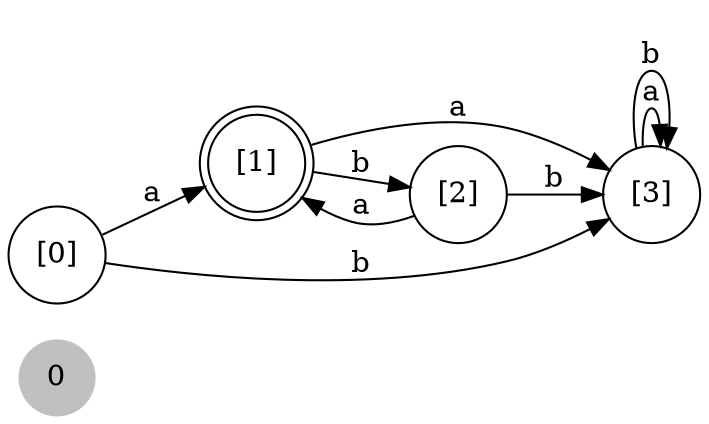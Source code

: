 digraph automate {
	rankdir=LR;
	size="8,5";
    node  [shape = circle];
    "0"  [style = "filled",color ="gray"];
    "[1]"  [shape = "doublecircle"];
    "[3]" -> "[3]" [label= "a"];
    "[3]" -> "[3]" [label= "b"];
    "[1]" -> "[3]" [label= "a"];
    "[1]" -> "[2]" [label= "b"];
    "[2]" -> "[1]" [label= "a"];
    "[2]" -> "[3]" [label= "b"];
    "[0]" -> "[1]" [label= "a"];
    "[0]" -> "[3]" [label= "b"];
}